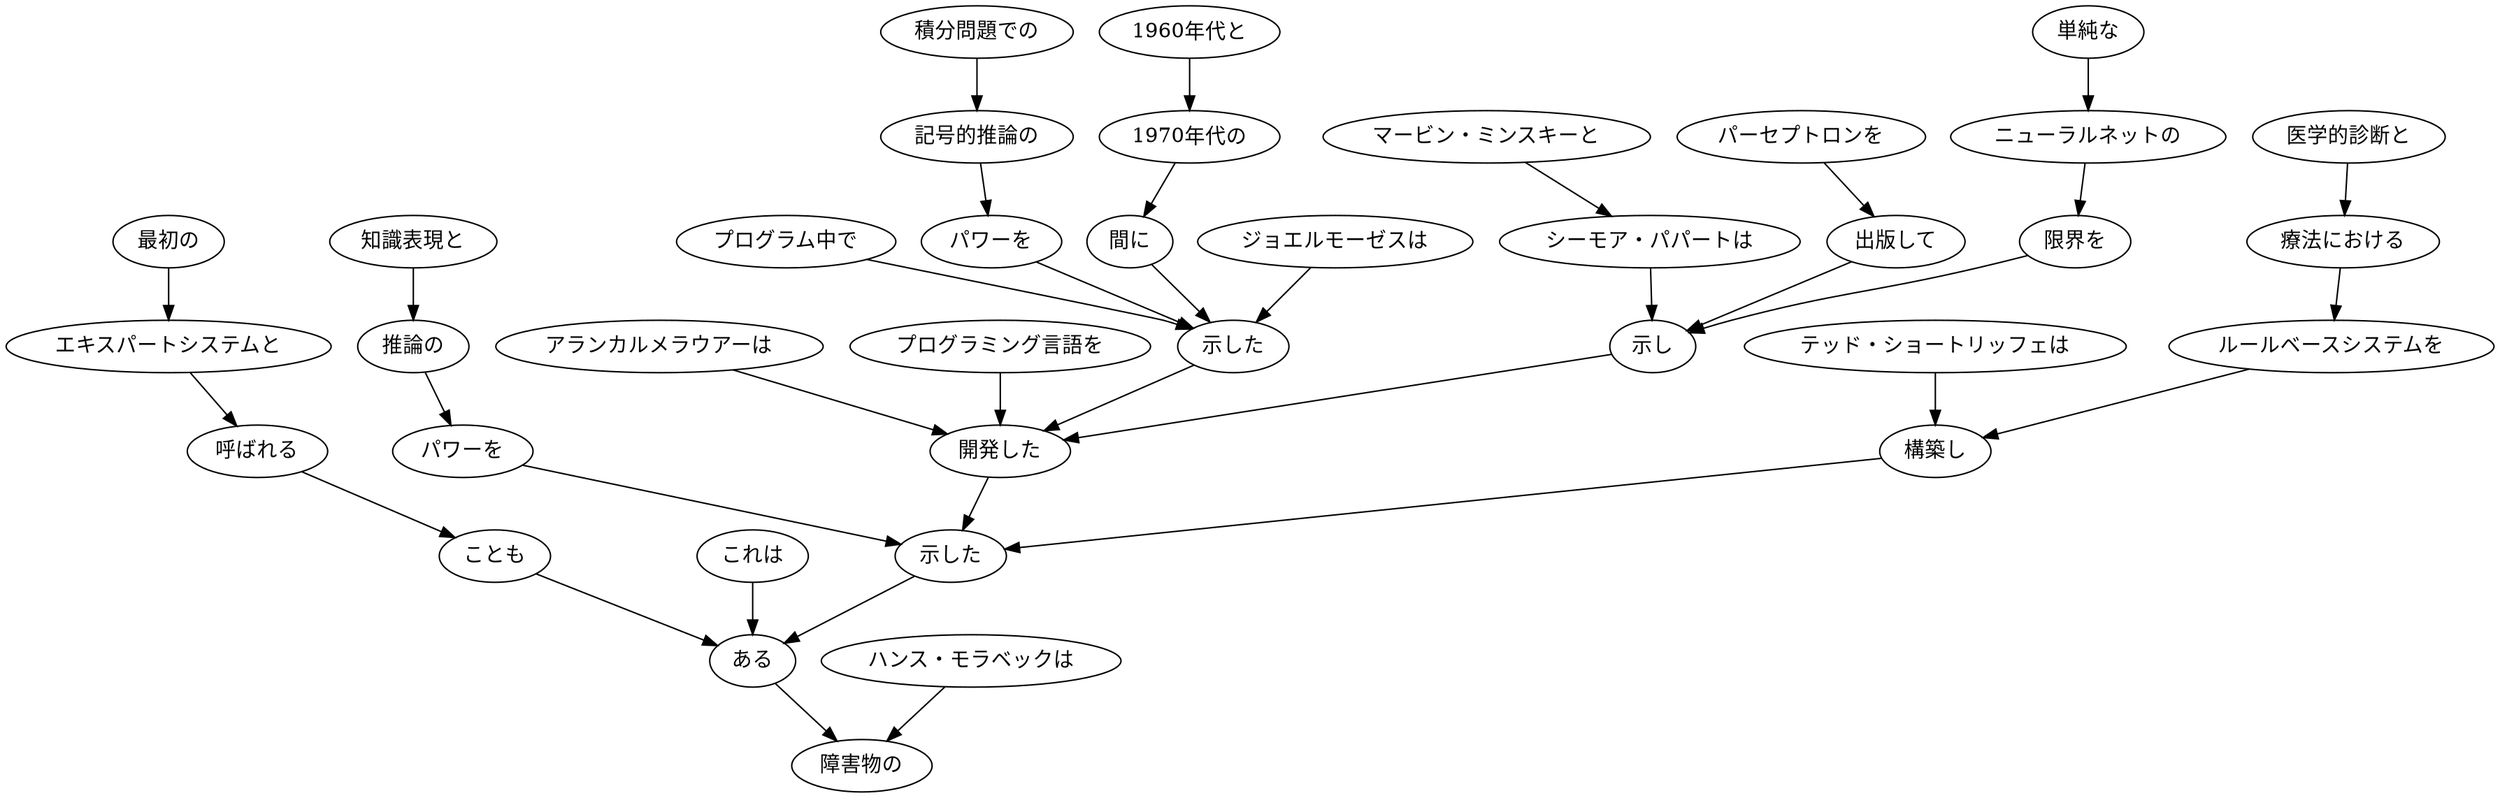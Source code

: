 // ans44
digraph {
	0 [label="1960年代と"]
	1 [label="1970年代の"]
	0 -> 1
	1 [label="1970年代の"]
	2 [label="間に"]
	1 -> 2
	2 [label="間に"]
	8 [label="示した"]
	2 -> 8
	3 [label="ジョエルモーゼスは"]
	8 [label="示した"]
	3 -> 8
	4 [label="プログラム中で"]
	8 [label="示した"]
	4 -> 8
	5 [label="積分問題での"]
	6 [label="記号的推論の"]
	5 -> 6
	6 [label="記号的推論の"]
	7 [label="パワーを"]
	6 -> 7
	7 [label="パワーを"]
	8 [label="示した"]
	7 -> 8
	8 [label="示した"]
	19 [label="開発した"]
	8 -> 19
	9 [label="マービン・ミンスキーと"]
	10 [label="シーモア・パパートは"]
	9 -> 10
	10 [label="シーモア・パパートは"]
	16 [label="示し"]
	10 -> 16
	11 [label="パーセプトロンを"]
	12 [label="出版して"]
	11 -> 12
	12 [label="出版して"]
	16 [label="示し"]
	12 -> 16
	13 [label="単純な"]
	14 [label="ニューラルネットの"]
	13 -> 14
	14 [label="ニューラルネットの"]
	15 [label="限界を"]
	14 -> 15
	15 [label="限界を"]
	16 [label="示し"]
	15 -> 16
	16 [label="示し"]
	19 [label="開発した"]
	16 -> 19
	17 [label="アランカルメラウアーは"]
	19 [label="開発した"]
	17 -> 19
	18 [label="プログラミング言語を"]
	19 [label="開発した"]
	18 -> 19
	19 [label="開発した"]
	28 [label="示した"]
	19 -> 28
	20 [label="テッド・ショートリッフェは"]
	24 [label="構築し"]
	20 -> 24
	21 [label="医学的診断と"]
	22 [label="療法における"]
	21 -> 22
	22 [label="療法における"]
	23 [label="ルールベースシステムを"]
	22 -> 23
	23 [label="ルールベースシステムを"]
	24 [label="構築し"]
	23 -> 24
	24 [label="構築し"]
	28 [label="示した"]
	24 -> 28
	25 [label="知識表現と"]
	26 [label="推論の"]
	25 -> 26
	26 [label="推論の"]
	27 [label="パワーを"]
	26 -> 27
	27 [label="パワーを"]
	28 [label="示した"]
	27 -> 28
	28 [label="示した"]
	34 [label="ある"]
	28 -> 34
	29 [label="これは"]
	34 [label="ある"]
	29 -> 34
	30 [label="最初の"]
	31 [label="エキスパートシステムと"]
	30 -> 31
	31 [label="エキスパートシステムと"]
	32 [label="呼ばれる"]
	31 -> 32
	32 [label="呼ばれる"]
	33 [label="ことも"]
	32 -> 33
	33 [label="ことも"]
	34 [label="ある"]
	33 -> 34
	34 [label="ある"]
	36 [label="障害物の"]
	34 -> 36
	35 [label="ハンス・モラベックは"]
	36 [label="障害物の"]
	35 -> 36
}

